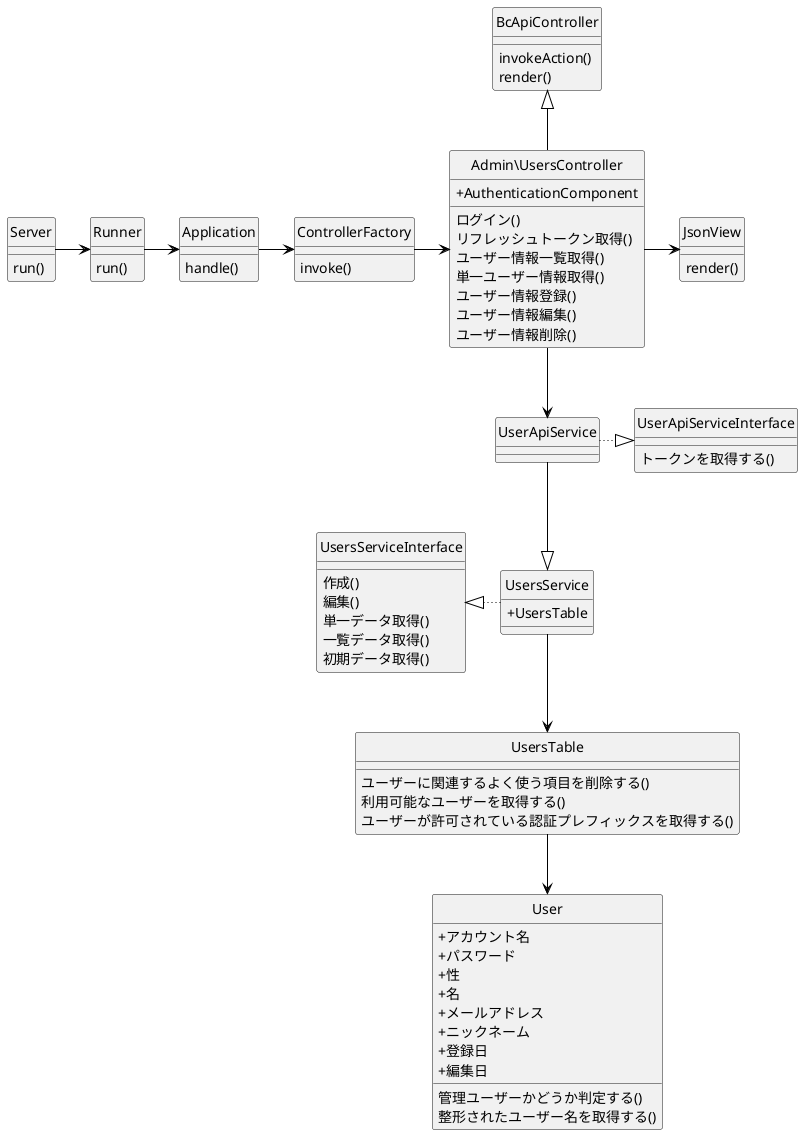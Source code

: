 @startuml
hide circle
skinparam classAttributeIconSize 0

class Server {
  run()
}

class Runner {
  run()
}

class Application {
  handle()
}

class ControllerFactory {
  invoke()
}

class Admin\UsersController {
  + AuthenticationComponent
  ログイン()
  リフレッシュトークン取得()
  ユーザー情報一覧取得()
  単一ユーザー情報取得()
  ユーザー情報登録()
  ユーザー情報編集()
  ユーザー情報削除()
}

class BcApiController {
  invokeAction()
  render()
}

class JsonView {
  render()
}

class UserApiService {
}

class UserApiServiceInterface {
  トークンを取得する()
}

class UsersService {
  + UsersTable
}

class UsersServiceInterface {
  作成()
  編集()
  単一データ取得()
  一覧データ取得()
  初期データ取得()
}

class UsersTable {
  ユーザーに関連するよく使う項目を削除する()
  利用可能なユーザーを取得する()
  ユーザーが許可されている認証プレフィックスを取得する()
}

class User {
   + アカウント名
   + パスワード
   + 性
   + 名
   + メールアドレス
   + ニックネーム
   + 登録日
   + 編集日
   管理ユーザーかどうか判定する()
   整形されたユーザー名を取得する()
}

Server -right[#Black]-> Runner

Runner -right[#Black]-> Application

Application -right[#Black]-> ControllerFactory

ControllerFactory -right[#Black]-> Admin\UsersController

Admin\UsersController -right[#Black]-> JsonView
Admin\UsersController -down[#Black]-> UserApiService
Admin\UsersController -up[#Black]-|> BcApiController

UserApiService -right[dotted,#Black]-|> UserApiServiceInterface
UserApiService -down[#Black]-|> UsersService

UsersService -left[dotted,#Black]-|> UsersServiceInterface
UsersService -down[#Black]-> UsersTable

UsersTable -down[#Black]-> User

@enduml
